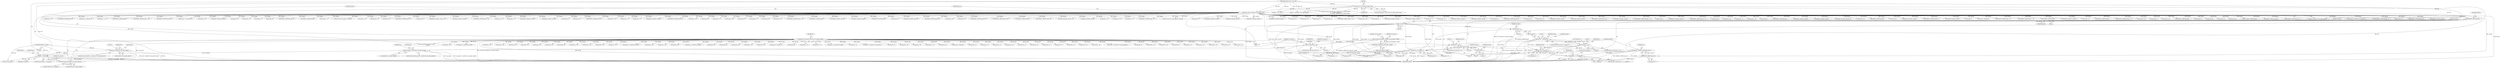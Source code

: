 digraph "0_tcpdump_bea2686c296b79609060a104cc139810785b0739@pointer" {
"1002881" [label="(Call,obj_tptr+1)"];
"1002915" [label="(Call,obj_tptr+=*(obj_tptr+1))"];
"1002888" [label="(Call,*(obj_tptr+1) < 2)"];
"1002878" [label="(Call,obj_tlen < *(obj_tptr+1))"];
"1002851" [label="(Call,obj_tlen >= 2 + padbytes)"];
"1002909" [label="(Call,obj_tlen-=*(obj_tptr+1))"];
"1002844" [label="(Call,obj_tlen-=4)"];
"1002821" [label="(Call,obj_tlen < 4)"];
"1000320" [label="(Call,obj_tlen=rsvp_obj_len-sizeof(struct rsvp_object_header))"];
"1000322" [label="(Call,rsvp_obj_len-sizeof(struct rsvp_object_header))"];
"1000301" [label="(Call,tlen < rsvp_obj_len)"];
"1000172" [label="(Call,tlen>=sizeof(struct rsvp_object_header))"];
"1000150" [label="(MethodParameterIn,u_int tlen)"];
"1000215" [label="(Call,rsvp_obj_len < sizeof(struct rsvp_object_header))"];
"1000199" [label="(Call,rsvp_obj_len % 4)"];
"1000187" [label="(Call,rsvp_obj_len=EXTRACT_16BITS(rsvp_obj_header->length))"];
"1000189" [label="(Call,EXTRACT_16BITS(rsvp_obj_header->length))"];
"1002827" [label="(Call,padbytes = EXTRACT_16BITS(obj_tptr+2))"];
"1002829" [label="(Call,EXTRACT_16BITS(obj_tptr+2))"];
"1000314" [label="(Call,obj_tptr=tptr+sizeof(struct rsvp_object_header))"];
"1000184" [label="(Call,(const struct rsvp_object_header *)tptr)"];
"1000148" [label="(MethodParameterIn,const u_char *tptr)"];
"1002847" [label="(Call,obj_tptr+=4)"];
"1002841" [label="(Call,EXTRACT_16BITS(obj_tptr))"];
"1001288" [label="(Call,EXTRACT_16BITS(obj_tptr + 2))"];
"1002921" [label="(ControlStructure,break;)"];
"1002484" [label="(Call,obj_tptr+=sizeof(struct rsvp_obj_frr_t))"];
"1003380" [label="(Call,tlen-=rsvp_obj_len)"];
"1000217" [label="(Call,sizeof(struct rsvp_object_header))"];
"1002952" [label="(Call,EXTRACT_24BITS(obj_tptr + 1))"];
"1001650" [label="(Call,obj_tptr + 2)"];
"1003377" [label="(Call,tptr+=rsvp_obj_len)"];
"1002853" [label="(Call,2 + padbytes)"];
"1002823" [label="(Literal,4)"];
"1001853" [label="(Call,EXTRACT_32BITS(obj_tptr+8))"];
"1000881" [label="(Call,ipaddr_string(ndo, obj_tptr))"];
"1003231" [label="(Call,obj_tptr + 8)"];
"1000194" [label="(Identifier,rsvp_obj_ctype)"];
"1001284" [label="(Call,EXTRACT_16BITS(obj_tptr+2))"];
"1001483" [label="(Call,obj_tptr+=*(obj_tptr+1))"];
"1000198" [label="(ControlStructure,if(rsvp_obj_len % 4))"];
"1000176" [label="(Block,)"];
"1000323" [label="(Identifier,rsvp_obj_len)"];
"1000316" [label="(Call,tptr+sizeof(struct rsvp_object_header))"];
"1002891" [label="(Identifier,obj_tptr)"];
"1002845" [label="(Identifier,obj_tlen)"];
"1002818" [label="(Block,)"];
"1002266" [label="(Call,obj_tlen < 40)"];
"1002583" [label="(Call,obj_tlen >= 8)"];
"1000150" [label="(MethodParameterIn,u_int tlen)"];
"1001617" [label="(Call,obj_tptr + 4 + i)"];
"1002803" [label="(Call,obj_tlen-=20)"];
"1002888" [label="(Call,*(obj_tptr+1) < 2)"];
"1000795" [label="(Call,EXTRACT_32BITS(obj_tptr))"];
"1001148" [label="(Call,EXTRACT_16BITS(obj_tptr + 10))"];
"1003384" [label="(Literal,0)"];
"1001191" [label="(Call,EXTRACT_32BITS(obj_tptr+4))"];
"1001661" [label="(Call,obj_tptr+=4+*(obj_tptr+3))"];
"1002057" [label="(Call,obj_tptr+=4)"];
"1001896" [label="(Call,obj_tlen+=subobj_len)"];
"1001932" [label="(Call,ipaddr_string(ndo, obj_tptr))"];
"1001239" [label="(Call,obj_tlen < 4)"];
"1000190" [label="(Call,rsvp_obj_header->length)"];
"1001285" [label="(Call,obj_tptr+2)"];
"1001179" [label="(Call,obj_tptr + 2)"];
"1002880" [label="(Call,*(obj_tptr+1))"];
"1001578" [label="(Call,obj_tlen < 4)"];
"1000844" [label="(Call,obj_tptr+1)"];
"1001377" [label="(Call,obj_tptr+6)"];
"1001840" [label="(Call,EXTRACT_32BITS(obj_tptr+4))"];
"1002009" [label="(Call,EXTRACT_32BITS(obj_tptr))"];
"1000757" [label="(Call,obj_tlen < 4)"];
"1002953" [label="(Call,obj_tptr + 1)"];
"1000897" [label="(Call,obj_tlen < 20)"];
"1002031" [label="(Call,obj_tlen < 4)"];
"1002390" [label="(Call,(const struct rsvp_obj_frr_t *)obj_tptr)"];
"1000867" [label="(Call,obj_tlen < 8)"];
"1001880" [label="(Call,obj_tptr + 4)"];
"1001073" [label="(Call,obj_tptr+=4)"];
"1001502" [label="(Call,obj_tlen < 8)"];
"1001277" [label="(Call,obj_tptr+1)"];
"1003287" [label="(Call,obj_tlen < 4)"];
"1000843" [label="(Call,EXTRACT_24BITS(obj_tptr+1))"];
"1001199" [label="(Call,obj_tptr+8)"];
"1002881" [label="(Call,obj_tptr+1)"];
"1002146" [label="(Call,obj_tlen < 8)"];
"1002889" [label="(Call,*(obj_tptr+1))"];
"1001799" [label="(Call,ip6addr_string(ndo, obj_tptr + 4))"];
"1002829" [label="(Call,EXTRACT_16BITS(obj_tptr+2))"];
"1002679" [label="(Call,ipaddr_string(ndo, obj_tptr))"];
"1002850" [label="(ControlStructure,while(obj_tlen >= 2 + padbytes))"];
"1002236" [label="(Call,obj_tlen < 20)"];
"1000485" [label="(Call,obj_tlen < 26)"];
"1002997" [label="(Call,obj_tlen < sizeof(struct rsvp_obj_integrity_t))"];
"1000238" [label="(Identifier,ndo)"];
"1002835" [label="(Identifier,ndo)"];
"1001473" [label="(Call,EXTRACT_32BITS(obj_tptr + 4))"];
"1003242" [label="(Call,obj_tlen-=4)"];
"1002915" [label="(Call,obj_tptr+=*(obj_tptr+1))"];
"1002842" [label="(Identifier,obj_tptr)"];
"1002743" [label="(Call,obj_tlen < 20)"];
"1003368" [label="(Call,tptr + sizeof(struct rsvp_object_header))"];
"1001780" [label="(Call,obj_tptr + 4)"];
"1001096" [label="(Call,obj_tptr + 2)"];
"1000328" [label="(Call,ND_TTEST2(*tptr, rsvp_obj_len))"];
"1000315" [label="(Identifier,obj_tptr)"];
"1000463" [label="(Call,ip6addr_string(ndo, obj_tptr))"];
"1000216" [label="(Identifier,rsvp_obj_len)"];
"1002769" [label="(Call,ip6addr_string(ndo, obj_tptr))"];
"1000314" [label="(Call,obj_tptr=tptr+sizeof(struct rsvp_object_header))"];
"1002206" [label="(Call,obj_tlen < 20)"];
"1002634" [label="(Call,obj_tlen-=4)"];
"1001638" [label="(Call,obj_tptr+1)"];
"1001646" [label="(Call,obj_tptr+2)"];
"1003176" [label="(Call,obj_tlen < 4)"];
"1001128" [label="(Call,EXTRACT_16BITS(obj_tptr + 6))"];
"1001162" [label="(Call,obj_tlen < 12)"];
"1003237" [label="(Call,obj_tptr+=12)"];
"1002896" [label="(Literal,1)"];
"1001000" [label="(Call,obj_tlen < 16)"];
"1000172" [label="(Call,tlen>=sizeof(struct rsvp_object_header))"];
"1001323" [label="(Call,obj_tptr + 1)"];
"1001067" [label="(Call,obj_tptr + 2)"];
"1002309" [label="(Call,obj_tlen < 8)"];
"1002280" [label="(Call,ip6addr_string(ndo, obj_tptr))"];
"1001954" [label="(Call,obj_tlen < 20)"];
"1002898" [label="(Identifier,ndo)"];
"1002887" [label="(ControlStructure,if (*(obj_tptr+1) < 2))"];
"1000188" [label="(Identifier,rsvp_obj_len)"];
"1001208" [label="(Call,EXTRACT_16BITS(obj_tptr+4))"];
"1001149" [label="(Call,obj_tptr + 10)"];
"1001854" [label="(Call,obj_tptr+8)"];
"1002852" [label="(Identifier,obj_tlen)"];
"1002912" [label="(Call,obj_tptr+1)"];
"1000199" [label="(Call,rsvp_obj_len % 4)"];
"1002905" [label="(Call,obj_tptr + 1)"];
"1000396" [label="(Call,obj_tlen < 20)"];
"1002053" [label="(Call,obj_tptr + 2)"];
"1002568" [label="(Call,obj_tptr+=16)"];
"1000667" [label="(Call,obj_tlen < sizeof(struct in_addr))"];
"1002339" [label="(Call,obj_tlen < 16)"];
"1002662" [label="(Call,obj_tptr+5)"];
"1002752" [label="(Call,obj_tptr+17)"];
"1002668" [label="(Call,obj_tptr+6)"];
"1002959" [label="(Call,obj_tptr+=4)"];
"1002821" [label="(Call,obj_tlen < 4)"];
"1000320" [label="(Call,obj_tlen=rsvp_obj_len-sizeof(struct rsvp_object_header))"];
"1001879" [label="(Call,EXTRACT_32BITS(obj_tptr + 4))"];
"1002849" [label="(Literal,4)"];
"1000520" [label="(Call,obj_tlen < 12)"];
"1000499" [label="(Call,EXTRACT_32BITS(obj_tptr))"];
"1000941" [label="(Call,ip6addr_string(ndo, obj_tptr))"];
"1002323" [label="(Call,ipaddr_string(ndo, obj_tptr))"];
"1000171" [label="(ControlStructure,while(tlen>=sizeof(struct rsvp_object_header)))"];
"1000215" [label="(Call,rsvp_obj_len < sizeof(struct rsvp_object_header))"];
"1001516" [label="(Call,EXTRACT_32BITS(obj_tptr))"];
"1001470" [label="(Call,obj_tptr+3)"];
"1002653" [label="(Call,obj_tlen < 8)"];
"1002846" [label="(Literal,4)"];
"1002917" [label="(Call,*(obj_tptr+1))"];
"1003300" [label="(Call,ipaddr_string(ndo, obj_tptr))"];
"1000174" [label="(Call,sizeof(struct rsvp_object_header))"];
"1001847" [label="(Call,EXTRACT_32BITS(obj_tptr+4))"];
"1002886" [label="(Literal,1)"];
"1002847" [label="(Call,obj_tptr+=4)"];
"1002736" [label="(Call,obj_tptr+=8)"];
"1002936" [label="(Call,obj_tlen < 8)"];
"1002918" [label="(Call,obj_tptr+1)"];
"1002911" [label="(Call,*(obj_tptr+1))"];
"1003140" [label="(Call,obj_tlen < 4)"];
"1001453" [label="(Call,obj_tptr+2)"];
"1001685" [label="(Call,obj_tlen < 4)"];
"1002874" [label="(Call,obj_tptr + 1)"];
"1001198" [label="(Call,EXTRACT_32BITS(obj_tptr+8))"];
"1000302" [label="(Identifier,tlen)"];
"1002757" [label="(Call,EXTRACT_16BITS(obj_tptr+18))"];
"1001706" [label="(Call,EXTRACT_16BITS(obj_tptr))"];
"1001918" [label="(Call,obj_tlen < 8)"];
"1001122" [label="(Call,EXTRACT_16BITS(obj_tptr+4))"];
"1001778" [label="(Call,ipaddr_string(ndo, obj_tptr + 4))"];
"1002491" [label="(Call,obj_tlen < 16)"];
"1000182" [label="(Call,rsvp_obj_header = (const struct rsvp_object_header *)tptr)"];
"1000735" [label="(Call,obj_tlen >= 4)"];
"1000534" [label="(Call,ipaddr_string(ndo, obj_tptr))"];
"1001107" [label="(Call,obj_tptr + 4)"];
"1001156" [label="(Call,obj_tptr+=12)"];
"1001474" [label="(Call,obj_tptr + 4)"];
"1003230" [label="(Call,EXTRACT_32BITS(obj_tptr + 8))"];
"1001079" [label="(Call,obj_tlen < 12)"];
"1000303" [label="(Identifier,rsvp_obj_len)"];
"1003008" [label="(Call,(const struct rsvp_obj_integrity_t *)obj_tptr)"];
"1002909" [label="(Call,obj_tlen-=*(obj_tptr+1))"];
"1000179" [label="(Identifier,tptr)"];
"1001209" [label="(Call,obj_tptr+4)"];
"1000557" [label="(Call,obj_tlen < 12)"];
"1003350" [label="(Call,print_unknown_data(ndo, obj_tptr, \"\n\t    \", obj_tlen))"];
"1001968" [label="(Call,ip6addr_string(ndo, obj_tptr))"];
"1000214" [label="(ControlStructure,if(rsvp_obj_len < sizeof(struct rsvp_object_header)))"];
"1000189" [label="(Call,EXTRACT_16BITS(rsvp_obj_header->length))"];
"1002890" [label="(Call,obj_tptr+1)"];
"1000695" [label="(Call,obj_tlen < sizeof(struct in6_addr))"];
"1003312" [label="(Call,obj_tlen < 16)"];
"1000616" [label="(Call,ipaddr_string(ndo, obj_tptr))"];
"1002595" [label="(Call,ipaddr_string(ndo, obj_tptr))"];
"1003212" [label="(Call,obj_tlen < 12)"];
"1000205" [label="(Identifier,ndo)"];
"1003409" [label="(MethodReturn,RET)"];
"1002899" [label="(Call,obj_tptr + 2)"];
"1000410" [label="(Call,ip6addr_string(ndo, obj_tptr))"];
"1002848" [label="(Identifier,obj_tptr)"];
"1000330" [label="(Identifier,tptr)"];
"1001448" [label="(Call,obj_tptr+2)"];
"1002758" [label="(Call,obj_tptr+18)"];
"1003366" [label="(Call,print_unknown_data(ndo, tptr + sizeof(struct rsvp_object_header), \"\n\t    \", /* FIXME indentation */\n                               rsvp_obj_len - sizeof(struct rsvp_object_header)))"];
"1001407" [label="(Call,obj_tptr+2)"];
"1002841" [label="(Call,EXTRACT_16BITS(obj_tptr))"];
"1002916" [label="(Identifier,obj_tptr)"];
"1000187" [label="(Call,rsvp_obj_len=EXTRACT_16BITS(rsvp_obj_header->length))"];
"1001841" [label="(Call,obj_tptr+4)"];
"1002877" [label="(ControlStructure,if (obj_tlen < *(obj_tptr+1)))"];
"1002052" [label="(Call,EXTRACT_16BITS(obj_tptr + 2))"];
"1002806" [label="(Call,obj_tptr+=20)"];
"1000148" [label="(MethodParameterIn,const u_char *tptr)"];
"1000927" [label="(Call,obj_tlen < 40)"];
"1000184" [label="(Call,(const struct rsvp_object_header *)tptr)"];
"1002826" [label="(Literal,1)"];
"1000630" [label="(Call,obj_tlen < sizeof(struct in6_addr))"];
"1001143" [label="(Call,obj_tptr+8)"];
"1000301" [label="(Call,tlen < rsvp_obj_len)"];
"1000307" [label="(Identifier,ndo)"];
"1002190" [label="(Call,ip6addr_string(ndo, obj_tptr))"];
"1000984" [label="(Call,ipaddr_string(ndo, obj_tptr))"];
"1001419" [label="(Call,obj_tptr + 7)"];
"1002883" [label="(Literal,1)"];
"1000321" [label="(Identifier,obj_tlen)"];
"1002879" [label="(Identifier,obj_tlen)"];
"1000349" [label="(Call,obj_tlen < 8)"];
"1001129" [label="(Call,obj_tptr + 6)"];
"1002820" [label="(ControlStructure,if (obj_tlen < 4))"];
"1002856" [label="(Block,)"];
"1002897" [label="(Call,print_unknown_data(ndo, obj_tptr + 2, \"\n\t\t\", *(obj_tptr + 1) - 2))"];
"1000322" [label="(Call,rsvp_obj_len-sizeof(struct rsvp_object_header))"];
"1002733" [label="(Call,obj_tlen-=8)"];
"1002160" [label="(Call,ipaddr_string(ndo, obj_tptr))"];
"1002353" [label="(Call,ipaddr_string(ndo, obj_tptr))"];
"1003227" [label="(Call,obj_tptr+4)"];
"1001142" [label="(Call,EXTRACT_16BITS(obj_tptr+8))"];
"1001486" [label="(Call,obj_tptr+1)"];
"1000186" [label="(Identifier,tptr)"];
"1002176" [label="(Call,obj_tlen < 20)"];
"1003245" [label="(Call,obj_tptr+=4)"];
"1000781" [label="(Call,obj_tlen < 12)"];
"1000970" [label="(Call,obj_tlen < 8)"];
"1002220" [label="(Call,ip6addr_string(ndo, obj_tptr))"];
"1002250" [label="(Call,ipaddr_string(ndo, obj_tptr))"];
"1002827" [label="(Call,padbytes = EXTRACT_16BITS(obj_tptr+2))"];
"1002667" [label="(Call,EXTRACT_16BITS(obj_tptr+6))"];
"1001477" [label="(Call,obj_tlen-=*(obj_tptr+1))"];
"1001540" [label="(Call,obj_tlen < 8)"];
"1000681" [label="(Call,ipaddr_string(ndo, obj_tptr))"];
"1001221" [label="(Call,EXTRACT_16BITS(obj_tptr + 4))"];
"1001480" [label="(Call,obj_tptr+1)"];
"1000911" [label="(Call,ip6addr_string(ndo, obj_tptr))"];
"1002893" [label="(Literal,2)"];
"1000201" [label="(Literal,4)"];
"1001178" [label="(Call,EXTRACT_16BITS(obj_tptr + 2))"];
"1001412" [label="(Call,obj_tptr+6)"];
"1001801" [label="(Call,obj_tptr + 4)"];
"1002843" [label="(Identifier,padbytes)"];
"1001311" [label="(Call,obj_tlen >= 4)"];
"1000173" [label="(Identifier,tlen)"];
"1001289" [label="(Call,obj_tptr + 2)"];
"1001858" [label="(Call,obj_tptr + 12)"];
"1001123" [label="(Call,obj_tptr+4)"];
"1003156" [label="(Call,EXTRACT_32BITS(obj_tptr))"];
"1000300" [label="(ControlStructure,if(tlen < rsvp_obj_len))"];
"1000644" [label="(Call,ip6addr_string(ndo, obj_tptr))"];
"1001014" [label="(Call,ipaddr_string(ndo, obj_tptr))"];
"1001405" [label="(Call,ipaddr_string(ndo, obj_tptr+2))"];
"1000852" [label="(Call,obj_tptr+=4)"];
"1000200" [label="(Identifier,rsvp_obj_len)"];
"1000770" [label="(Call,EXTRACT_32BITS(obj_tptr))"];
"1001666" [label="(Call,obj_tptr+3)"];
"1003325" [label="(Call,ip6addr_string(ndo, obj_tptr))"];
"1000222" [label="(Identifier,ndo)"];
"1001052" [label="(Call,obj_tlen >= 4)"];
"1003226" [label="(Call,EXTRACT_32BITS(obj_tptr+4))"];
"1000363" [label="(Call,ipaddr_string(ndo, obj_tptr))"];
"1001587" [label="(Call,obj_tptr+3)"];
"1001893" [label="(Call,obj_tptr+=subobj_len)"];
"1000602" [label="(Call,obj_tlen < sizeof(struct in_addr))"];
"1001095" [label="(Call,EXTRACT_16BITS(obj_tptr + 2))"];
"1002878" [label="(Call,obj_tlen < *(obj_tptr+1))"];
"1001857" [label="(Call,EXTRACT_32BITS(obj_tptr + 12))"];
"1002859" [label="(Identifier,ndo)"];
"1000826" [label="(Call,obj_tlen < 4)"];
"1000746" [label="(Call,EXTRACT_32BITS(obj_tptr))"];
"1002840" [label="(Block,)"];
"1002844" [label="(Call,obj_tlen-=4)"];
"1000709" [label="(Call,ip6addr_string(ndo, obj_tptr))"];
"1001222" [label="(Call,obj_tptr + 4)"];
"1000324" [label="(Call,sizeof(struct rsvp_object_header))"];
"1001554" [label="(Call,EXTRACT_32BITS(obj_tptr))"];
"1002851" [label="(Call,obj_tlen >= 2 + padbytes)"];
"1002828" [label="(Identifier,padbytes)"];
"1002398" [label="(Call,obj_tlen < sizeof(struct rsvp_obj_frr_t))"];
"1001066" [label="(Call,EXTRACT_16BITS(obj_tptr + 2))"];
"1001233" [label="(Call,obj_tptr+=12)"];
"1001272" [label="(Call,obj_tptr+1)"];
"1002830" [label="(Call,obj_tptr+2)"];
"1001295" [label="(Call,obj_tptr+=4)"];
"1003185" [label="(Call,EXTRACT_16BITS(obj_tptr))"];
"1001462" [label="(Call,obj_tptr+3)"];
"1001192" [label="(Call,obj_tptr+4)"];
"1002822" [label="(Identifier,obj_tlen)"];
"1001658" [label="(Call,obj_tptr+3)"];
"1001848" [label="(Call,obj_tptr+4)"];
"1002882" [label="(Identifier,obj_tptr)"];
"1001996" [label="(Call,obj_tlen < 4)"];
"1002621" [label="(Call,ND_TCHECK_32BITS(obj_tptr))"];
"1000571" [label="(Call,ipaddr_string(ndo, obj_tptr))"];
"1002910" [label="(Identifier,obj_tlen)"];
"1000449" [label="(Call,obj_tlen < 36)"];
"1002881" -> "1002880"  [label="AST: "];
"1002881" -> "1002883"  [label="CFG: "];
"1002882" -> "1002881"  [label="AST: "];
"1002883" -> "1002881"  [label="AST: "];
"1002880" -> "1002881"  [label="CFG: "];
"1002881" -> "1003409"  [label="DDG: obj_tptr"];
"1002915" -> "1002881"  [label="DDG: obj_tptr"];
"1002847" -> "1002881"  [label="DDG: obj_tptr"];
"1002915" -> "1002856"  [label="AST: "];
"1002915" -> "1002917"  [label="CFG: "];
"1002916" -> "1002915"  [label="AST: "];
"1002917" -> "1002915"  [label="AST: "];
"1002852" -> "1002915"  [label="CFG: "];
"1002915" -> "1003409"  [label="DDG: obj_tptr"];
"1002915" -> "1003409"  [label="DDG: *(obj_tptr+1)"];
"1002915" -> "1002874"  [label="DDG: obj_tptr"];
"1002915" -> "1002890"  [label="DDG: obj_tptr"];
"1002915" -> "1002897"  [label="DDG: obj_tptr"];
"1002915" -> "1002899"  [label="DDG: obj_tptr"];
"1002915" -> "1002905"  [label="DDG: obj_tptr"];
"1002915" -> "1002912"  [label="DDG: obj_tptr"];
"1002888" -> "1002915"  [label="DDG: *(obj_tptr+1)"];
"1002847" -> "1002915"  [label="DDG: obj_tptr"];
"1002915" -> "1002918"  [label="DDG: obj_tptr"];
"1002888" -> "1002887"  [label="AST: "];
"1002888" -> "1002893"  [label="CFG: "];
"1002889" -> "1002888"  [label="AST: "];
"1002893" -> "1002888"  [label="AST: "];
"1002896" -> "1002888"  [label="CFG: "];
"1002898" -> "1002888"  [label="CFG: "];
"1002888" -> "1003409"  [label="DDG: *(obj_tptr+1) < 2"];
"1002888" -> "1003409"  [label="DDG: *(obj_tptr+1)"];
"1002888" -> "1002878"  [label="DDG: *(obj_tptr+1)"];
"1002878" -> "1002888"  [label="DDG: *(obj_tptr+1)"];
"1002888" -> "1002909"  [label="DDG: *(obj_tptr+1)"];
"1002878" -> "1002877"  [label="AST: "];
"1002878" -> "1002880"  [label="CFG: "];
"1002879" -> "1002878"  [label="AST: "];
"1002880" -> "1002878"  [label="AST: "];
"1002886" -> "1002878"  [label="CFG: "];
"1002891" -> "1002878"  [label="CFG: "];
"1002878" -> "1003409"  [label="DDG: *(obj_tptr+1)"];
"1002878" -> "1003409"  [label="DDG: obj_tlen < *(obj_tptr+1)"];
"1002878" -> "1003409"  [label="DDG: obj_tlen"];
"1002851" -> "1002878"  [label="DDG: obj_tlen"];
"1002878" -> "1002909"  [label="DDG: obj_tlen"];
"1002851" -> "1002850"  [label="AST: "];
"1002851" -> "1002853"  [label="CFG: "];
"1002852" -> "1002851"  [label="AST: "];
"1002853" -> "1002851"  [label="AST: "];
"1002859" -> "1002851"  [label="CFG: "];
"1002921" -> "1002851"  [label="CFG: "];
"1002851" -> "1003409"  [label="DDG: 2 + padbytes"];
"1002851" -> "1003409"  [label="DDG: obj_tlen >= 2 + padbytes"];
"1002851" -> "1003409"  [label="DDG: obj_tlen"];
"1002909" -> "1002851"  [label="DDG: obj_tlen"];
"1002844" -> "1002851"  [label="DDG: obj_tlen"];
"1002827" -> "1002851"  [label="DDG: padbytes"];
"1002909" -> "1002856"  [label="AST: "];
"1002909" -> "1002911"  [label="CFG: "];
"1002910" -> "1002909"  [label="AST: "];
"1002911" -> "1002909"  [label="AST: "];
"1002916" -> "1002909"  [label="CFG: "];
"1002844" -> "1002818"  [label="AST: "];
"1002844" -> "1002846"  [label="CFG: "];
"1002845" -> "1002844"  [label="AST: "];
"1002846" -> "1002844"  [label="AST: "];
"1002848" -> "1002844"  [label="CFG: "];
"1002821" -> "1002844"  [label="DDG: obj_tlen"];
"1002821" -> "1002820"  [label="AST: "];
"1002821" -> "1002823"  [label="CFG: "];
"1002822" -> "1002821"  [label="AST: "];
"1002823" -> "1002821"  [label="AST: "];
"1002826" -> "1002821"  [label="CFG: "];
"1002828" -> "1002821"  [label="CFG: "];
"1002821" -> "1003409"  [label="DDG: obj_tlen"];
"1002821" -> "1003409"  [label="DDG: obj_tlen < 4"];
"1000320" -> "1002821"  [label="DDG: obj_tlen"];
"1000320" -> "1000176"  [label="AST: "];
"1000320" -> "1000322"  [label="CFG: "];
"1000321" -> "1000320"  [label="AST: "];
"1000322" -> "1000320"  [label="AST: "];
"1000330" -> "1000320"  [label="CFG: "];
"1000320" -> "1003409"  [label="DDG: rsvp_obj_len-sizeof(struct rsvp_object_header)"];
"1000320" -> "1003409"  [label="DDG: obj_tlen"];
"1000322" -> "1000320"  [label="DDG: rsvp_obj_len"];
"1000320" -> "1000349"  [label="DDG: obj_tlen"];
"1000320" -> "1000396"  [label="DDG: obj_tlen"];
"1000320" -> "1000449"  [label="DDG: obj_tlen"];
"1000320" -> "1000485"  [label="DDG: obj_tlen"];
"1000320" -> "1000520"  [label="DDG: obj_tlen"];
"1000320" -> "1000557"  [label="DDG: obj_tlen"];
"1000320" -> "1000602"  [label="DDG: obj_tlen"];
"1000320" -> "1000630"  [label="DDG: obj_tlen"];
"1000320" -> "1000667"  [label="DDG: obj_tlen"];
"1000320" -> "1000695"  [label="DDG: obj_tlen"];
"1000320" -> "1000735"  [label="DDG: obj_tlen"];
"1000320" -> "1000757"  [label="DDG: obj_tlen"];
"1000320" -> "1000781"  [label="DDG: obj_tlen"];
"1000320" -> "1000826"  [label="DDG: obj_tlen"];
"1000320" -> "1000867"  [label="DDG: obj_tlen"];
"1000320" -> "1000897"  [label="DDG: obj_tlen"];
"1000320" -> "1000927"  [label="DDG: obj_tlen"];
"1000320" -> "1000970"  [label="DDG: obj_tlen"];
"1000320" -> "1001000"  [label="DDG: obj_tlen"];
"1000320" -> "1001052"  [label="DDG: obj_tlen"];
"1000320" -> "1001079"  [label="DDG: obj_tlen"];
"1000320" -> "1001162"  [label="DDG: obj_tlen"];
"1000320" -> "1001239"  [label="DDG: obj_tlen"];
"1000320" -> "1001311"  [label="DDG: obj_tlen"];
"1000320" -> "1001477"  [label="DDG: obj_tlen"];
"1000320" -> "1001502"  [label="DDG: obj_tlen"];
"1000320" -> "1001540"  [label="DDG: obj_tlen"];
"1000320" -> "1001578"  [label="DDG: obj_tlen"];
"1000320" -> "1001685"  [label="DDG: obj_tlen"];
"1000320" -> "1001896"  [label="DDG: obj_tlen"];
"1000320" -> "1001918"  [label="DDG: obj_tlen"];
"1000320" -> "1001954"  [label="DDG: obj_tlen"];
"1000320" -> "1001996"  [label="DDG: obj_tlen"];
"1000320" -> "1002031"  [label="DDG: obj_tlen"];
"1000320" -> "1002146"  [label="DDG: obj_tlen"];
"1000320" -> "1002176"  [label="DDG: obj_tlen"];
"1000320" -> "1002206"  [label="DDG: obj_tlen"];
"1000320" -> "1002236"  [label="DDG: obj_tlen"];
"1000320" -> "1002266"  [label="DDG: obj_tlen"];
"1000320" -> "1002309"  [label="DDG: obj_tlen"];
"1000320" -> "1002339"  [label="DDG: obj_tlen"];
"1000320" -> "1002398"  [label="DDG: obj_tlen"];
"1000320" -> "1002491"  [label="DDG: obj_tlen"];
"1000320" -> "1002583"  [label="DDG: obj_tlen"];
"1000320" -> "1002634"  [label="DDG: obj_tlen"];
"1000320" -> "1002653"  [label="DDG: obj_tlen"];
"1000320" -> "1002733"  [label="DDG: obj_tlen"];
"1000320" -> "1002743"  [label="DDG: obj_tlen"];
"1000320" -> "1002803"  [label="DDG: obj_tlen"];
"1000320" -> "1002936"  [label="DDG: obj_tlen"];
"1000320" -> "1002997"  [label="DDG: obj_tlen"];
"1000320" -> "1003140"  [label="DDG: obj_tlen"];
"1000320" -> "1003176"  [label="DDG: obj_tlen"];
"1000320" -> "1003212"  [label="DDG: obj_tlen"];
"1000320" -> "1003242"  [label="DDG: obj_tlen"];
"1000320" -> "1003287"  [label="DDG: obj_tlen"];
"1000320" -> "1003312"  [label="DDG: obj_tlen"];
"1000320" -> "1003350"  [label="DDG: obj_tlen"];
"1000322" -> "1000324"  [label="CFG: "];
"1000323" -> "1000322"  [label="AST: "];
"1000324" -> "1000322"  [label="AST: "];
"1000301" -> "1000322"  [label="DDG: rsvp_obj_len"];
"1000322" -> "1000328"  [label="DDG: rsvp_obj_len"];
"1000301" -> "1000300"  [label="AST: "];
"1000301" -> "1000303"  [label="CFG: "];
"1000302" -> "1000301"  [label="AST: "];
"1000303" -> "1000301"  [label="AST: "];
"1000307" -> "1000301"  [label="CFG: "];
"1000315" -> "1000301"  [label="CFG: "];
"1000301" -> "1003409"  [label="DDG: rsvp_obj_len"];
"1000301" -> "1003409"  [label="DDG: tlen < rsvp_obj_len"];
"1000301" -> "1003409"  [label="DDG: tlen"];
"1000172" -> "1000301"  [label="DDG: tlen"];
"1000150" -> "1000301"  [label="DDG: tlen"];
"1000215" -> "1000301"  [label="DDG: rsvp_obj_len"];
"1000301" -> "1003380"  [label="DDG: tlen"];
"1000172" -> "1000171"  [label="AST: "];
"1000172" -> "1000174"  [label="CFG: "];
"1000173" -> "1000172"  [label="AST: "];
"1000174" -> "1000172"  [label="AST: "];
"1000179" -> "1000172"  [label="CFG: "];
"1003384" -> "1000172"  [label="CFG: "];
"1000172" -> "1003409"  [label="DDG: tlen>=sizeof(struct rsvp_object_header)"];
"1000172" -> "1003409"  [label="DDG: tlen"];
"1000150" -> "1000172"  [label="DDG: tlen"];
"1000150" -> "1000144"  [label="AST: "];
"1000150" -> "1003409"  [label="DDG: tlen"];
"1000150" -> "1003380"  [label="DDG: tlen"];
"1000215" -> "1000214"  [label="AST: "];
"1000215" -> "1000217"  [label="CFG: "];
"1000216" -> "1000215"  [label="AST: "];
"1000217" -> "1000215"  [label="AST: "];
"1000222" -> "1000215"  [label="CFG: "];
"1000238" -> "1000215"  [label="CFG: "];
"1000215" -> "1003409"  [label="DDG: rsvp_obj_len"];
"1000215" -> "1003409"  [label="DDG: rsvp_obj_len < sizeof(struct rsvp_object_header)"];
"1000199" -> "1000215"  [label="DDG: rsvp_obj_len"];
"1000199" -> "1000198"  [label="AST: "];
"1000199" -> "1000201"  [label="CFG: "];
"1000200" -> "1000199"  [label="AST: "];
"1000201" -> "1000199"  [label="AST: "];
"1000205" -> "1000199"  [label="CFG: "];
"1000216" -> "1000199"  [label="CFG: "];
"1000199" -> "1003409"  [label="DDG: rsvp_obj_len"];
"1000199" -> "1003409"  [label="DDG: rsvp_obj_len % 4"];
"1000187" -> "1000199"  [label="DDG: rsvp_obj_len"];
"1000187" -> "1000176"  [label="AST: "];
"1000187" -> "1000189"  [label="CFG: "];
"1000188" -> "1000187"  [label="AST: "];
"1000189" -> "1000187"  [label="AST: "];
"1000194" -> "1000187"  [label="CFG: "];
"1000187" -> "1003409"  [label="DDG: EXTRACT_16BITS(rsvp_obj_header->length)"];
"1000189" -> "1000187"  [label="DDG: rsvp_obj_header->length"];
"1000189" -> "1000190"  [label="CFG: "];
"1000190" -> "1000189"  [label="AST: "];
"1000189" -> "1003409"  [label="DDG: rsvp_obj_header->length"];
"1002827" -> "1002818"  [label="AST: "];
"1002827" -> "1002829"  [label="CFG: "];
"1002828" -> "1002827"  [label="AST: "];
"1002829" -> "1002827"  [label="AST: "];
"1002835" -> "1002827"  [label="CFG: "];
"1002827" -> "1003409"  [label="DDG: EXTRACT_16BITS(obj_tptr+2)"];
"1002829" -> "1002827"  [label="DDG: obj_tptr+2"];
"1002827" -> "1002853"  [label="DDG: padbytes"];
"1002829" -> "1002830"  [label="CFG: "];
"1002830" -> "1002829"  [label="AST: "];
"1002829" -> "1003409"  [label="DDG: obj_tptr+2"];
"1000314" -> "1002829"  [label="DDG: obj_tptr"];
"1000314" -> "1000176"  [label="AST: "];
"1000314" -> "1000316"  [label="CFG: "];
"1000315" -> "1000314"  [label="AST: "];
"1000316" -> "1000314"  [label="AST: "];
"1000321" -> "1000314"  [label="CFG: "];
"1000314" -> "1003409"  [label="DDG: obj_tptr"];
"1000314" -> "1003409"  [label="DDG: tptr+sizeof(struct rsvp_object_header)"];
"1000184" -> "1000314"  [label="DDG: tptr"];
"1000148" -> "1000314"  [label="DDG: tptr"];
"1000314" -> "1000363"  [label="DDG: obj_tptr"];
"1000314" -> "1000410"  [label="DDG: obj_tptr"];
"1000314" -> "1000463"  [label="DDG: obj_tptr"];
"1000314" -> "1000499"  [label="DDG: obj_tptr"];
"1000314" -> "1000534"  [label="DDG: obj_tptr"];
"1000314" -> "1000571"  [label="DDG: obj_tptr"];
"1000314" -> "1000616"  [label="DDG: obj_tptr"];
"1000314" -> "1000644"  [label="DDG: obj_tptr"];
"1000314" -> "1000681"  [label="DDG: obj_tptr"];
"1000314" -> "1000709"  [label="DDG: obj_tptr"];
"1000314" -> "1000746"  [label="DDG: obj_tptr"];
"1000314" -> "1000770"  [label="DDG: obj_tptr"];
"1000314" -> "1000795"  [label="DDG: obj_tptr"];
"1000314" -> "1000843"  [label="DDG: obj_tptr"];
"1000314" -> "1000844"  [label="DDG: obj_tptr"];
"1000314" -> "1000852"  [label="DDG: obj_tptr"];
"1000314" -> "1000881"  [label="DDG: obj_tptr"];
"1000314" -> "1000911"  [label="DDG: obj_tptr"];
"1000314" -> "1000941"  [label="DDG: obj_tptr"];
"1000314" -> "1000984"  [label="DDG: obj_tptr"];
"1000314" -> "1001014"  [label="DDG: obj_tptr"];
"1000314" -> "1001066"  [label="DDG: obj_tptr"];
"1000314" -> "1001067"  [label="DDG: obj_tptr"];
"1000314" -> "1001073"  [label="DDG: obj_tptr"];
"1000314" -> "1001095"  [label="DDG: obj_tptr"];
"1000314" -> "1001096"  [label="DDG: obj_tptr"];
"1000314" -> "1001107"  [label="DDG: obj_tptr"];
"1000314" -> "1001122"  [label="DDG: obj_tptr"];
"1000314" -> "1001123"  [label="DDG: obj_tptr"];
"1000314" -> "1001128"  [label="DDG: obj_tptr"];
"1000314" -> "1001129"  [label="DDG: obj_tptr"];
"1000314" -> "1001142"  [label="DDG: obj_tptr"];
"1000314" -> "1001143"  [label="DDG: obj_tptr"];
"1000314" -> "1001148"  [label="DDG: obj_tptr"];
"1000314" -> "1001149"  [label="DDG: obj_tptr"];
"1000314" -> "1001156"  [label="DDG: obj_tptr"];
"1000314" -> "1001178"  [label="DDG: obj_tptr"];
"1000314" -> "1001179"  [label="DDG: obj_tptr"];
"1000314" -> "1001191"  [label="DDG: obj_tptr"];
"1000314" -> "1001192"  [label="DDG: obj_tptr"];
"1000314" -> "1001198"  [label="DDG: obj_tptr"];
"1000314" -> "1001199"  [label="DDG: obj_tptr"];
"1000314" -> "1001208"  [label="DDG: obj_tptr"];
"1000314" -> "1001209"  [label="DDG: obj_tptr"];
"1000314" -> "1001221"  [label="DDG: obj_tptr"];
"1000314" -> "1001222"  [label="DDG: obj_tptr"];
"1000314" -> "1001233"  [label="DDG: obj_tptr"];
"1000314" -> "1001272"  [label="DDG: obj_tptr"];
"1000314" -> "1001277"  [label="DDG: obj_tptr"];
"1000314" -> "1001284"  [label="DDG: obj_tptr"];
"1000314" -> "1001285"  [label="DDG: obj_tptr"];
"1000314" -> "1001288"  [label="DDG: obj_tptr"];
"1000314" -> "1001289"  [label="DDG: obj_tptr"];
"1000314" -> "1001295"  [label="DDG: obj_tptr"];
"1000314" -> "1001323"  [label="DDG: obj_tptr"];
"1000314" -> "1001377"  [label="DDG: obj_tptr"];
"1000314" -> "1001405"  [label="DDG: obj_tptr"];
"1000314" -> "1001407"  [label="DDG: obj_tptr"];
"1000314" -> "1001412"  [label="DDG: obj_tptr"];
"1000314" -> "1001419"  [label="DDG: obj_tptr"];
"1000314" -> "1001448"  [label="DDG: obj_tptr"];
"1000314" -> "1001453"  [label="DDG: obj_tptr"];
"1000314" -> "1001462"  [label="DDG: obj_tptr"];
"1000314" -> "1001470"  [label="DDG: obj_tptr"];
"1000314" -> "1001473"  [label="DDG: obj_tptr"];
"1000314" -> "1001474"  [label="DDG: obj_tptr"];
"1000314" -> "1001480"  [label="DDG: obj_tptr"];
"1000314" -> "1001483"  [label="DDG: obj_tptr"];
"1000314" -> "1001486"  [label="DDG: obj_tptr"];
"1000314" -> "1001516"  [label="DDG: obj_tptr"];
"1000314" -> "1001554"  [label="DDG: obj_tptr"];
"1000314" -> "1001587"  [label="DDG: obj_tptr"];
"1000314" -> "1001617"  [label="DDG: obj_tptr"];
"1000314" -> "1001638"  [label="DDG: obj_tptr"];
"1000314" -> "1001646"  [label="DDG: obj_tptr"];
"1000314" -> "1001650"  [label="DDG: obj_tptr"];
"1000314" -> "1001658"  [label="DDG: obj_tptr"];
"1000314" -> "1001661"  [label="DDG: obj_tptr"];
"1000314" -> "1001666"  [label="DDG: obj_tptr"];
"1000314" -> "1001706"  [label="DDG: obj_tptr"];
"1000314" -> "1001778"  [label="DDG: obj_tptr"];
"1000314" -> "1001780"  [label="DDG: obj_tptr"];
"1000314" -> "1001799"  [label="DDG: obj_tptr"];
"1000314" -> "1001801"  [label="DDG: obj_tptr"];
"1000314" -> "1001840"  [label="DDG: obj_tptr"];
"1000314" -> "1001841"  [label="DDG: obj_tptr"];
"1000314" -> "1001847"  [label="DDG: obj_tptr"];
"1000314" -> "1001848"  [label="DDG: obj_tptr"];
"1000314" -> "1001853"  [label="DDG: obj_tptr"];
"1000314" -> "1001854"  [label="DDG: obj_tptr"];
"1000314" -> "1001857"  [label="DDG: obj_tptr"];
"1000314" -> "1001858"  [label="DDG: obj_tptr"];
"1000314" -> "1001879"  [label="DDG: obj_tptr"];
"1000314" -> "1001880"  [label="DDG: obj_tptr"];
"1000314" -> "1001893"  [label="DDG: obj_tptr"];
"1000314" -> "1001932"  [label="DDG: obj_tptr"];
"1000314" -> "1001968"  [label="DDG: obj_tptr"];
"1000314" -> "1002009"  [label="DDG: obj_tptr"];
"1000314" -> "1002052"  [label="DDG: obj_tptr"];
"1000314" -> "1002053"  [label="DDG: obj_tptr"];
"1000314" -> "1002057"  [label="DDG: obj_tptr"];
"1000314" -> "1002160"  [label="DDG: obj_tptr"];
"1000314" -> "1002190"  [label="DDG: obj_tptr"];
"1000314" -> "1002220"  [label="DDG: obj_tptr"];
"1000314" -> "1002250"  [label="DDG: obj_tptr"];
"1000314" -> "1002280"  [label="DDG: obj_tptr"];
"1000314" -> "1002323"  [label="DDG: obj_tptr"];
"1000314" -> "1002353"  [label="DDG: obj_tptr"];
"1000314" -> "1002390"  [label="DDG: obj_tptr"];
"1000314" -> "1002484"  [label="DDG: obj_tptr"];
"1000314" -> "1002568"  [label="DDG: obj_tptr"];
"1000314" -> "1002595"  [label="DDG: obj_tptr"];
"1000314" -> "1002621"  [label="DDG: obj_tptr"];
"1000314" -> "1002662"  [label="DDG: obj_tptr"];
"1000314" -> "1002667"  [label="DDG: obj_tptr"];
"1000314" -> "1002668"  [label="DDG: obj_tptr"];
"1000314" -> "1002679"  [label="DDG: obj_tptr"];
"1000314" -> "1002736"  [label="DDG: obj_tptr"];
"1000314" -> "1002752"  [label="DDG: obj_tptr"];
"1000314" -> "1002757"  [label="DDG: obj_tptr"];
"1000314" -> "1002758"  [label="DDG: obj_tptr"];
"1000314" -> "1002769"  [label="DDG: obj_tptr"];
"1000314" -> "1002806"  [label="DDG: obj_tptr"];
"1000314" -> "1002830"  [label="DDG: obj_tptr"];
"1000314" -> "1002841"  [label="DDG: obj_tptr"];
"1000314" -> "1002952"  [label="DDG: obj_tptr"];
"1000314" -> "1002953"  [label="DDG: obj_tptr"];
"1000314" -> "1002959"  [label="DDG: obj_tptr"];
"1000314" -> "1003008"  [label="DDG: obj_tptr"];
"1000314" -> "1003156"  [label="DDG: obj_tptr"];
"1000314" -> "1003185"  [label="DDG: obj_tptr"];
"1000314" -> "1003226"  [label="DDG: obj_tptr"];
"1000314" -> "1003227"  [label="DDG: obj_tptr"];
"1000314" -> "1003230"  [label="DDG: obj_tptr"];
"1000314" -> "1003231"  [label="DDG: obj_tptr"];
"1000314" -> "1003237"  [label="DDG: obj_tptr"];
"1000314" -> "1003245"  [label="DDG: obj_tptr"];
"1000314" -> "1003300"  [label="DDG: obj_tptr"];
"1000314" -> "1003325"  [label="DDG: obj_tptr"];
"1000314" -> "1003350"  [label="DDG: obj_tptr"];
"1000184" -> "1000182"  [label="AST: "];
"1000184" -> "1000186"  [label="CFG: "];
"1000185" -> "1000184"  [label="AST: "];
"1000186" -> "1000184"  [label="AST: "];
"1000182" -> "1000184"  [label="CFG: "];
"1000184" -> "1003409"  [label="DDG: tptr"];
"1000184" -> "1000182"  [label="DDG: tptr"];
"1000148" -> "1000184"  [label="DDG: tptr"];
"1000184" -> "1000316"  [label="DDG: tptr"];
"1000184" -> "1003366"  [label="DDG: tptr"];
"1000184" -> "1003368"  [label="DDG: tptr"];
"1000184" -> "1003377"  [label="DDG: tptr"];
"1000148" -> "1000144"  [label="AST: "];
"1000148" -> "1003409"  [label="DDG: tptr"];
"1000148" -> "1000316"  [label="DDG: tptr"];
"1000148" -> "1003366"  [label="DDG: tptr"];
"1000148" -> "1003368"  [label="DDG: tptr"];
"1000148" -> "1003377"  [label="DDG: tptr"];
"1002847" -> "1002818"  [label="AST: "];
"1002847" -> "1002849"  [label="CFG: "];
"1002848" -> "1002847"  [label="AST: "];
"1002849" -> "1002847"  [label="AST: "];
"1002852" -> "1002847"  [label="CFG: "];
"1002847" -> "1003409"  [label="DDG: obj_tptr"];
"1002841" -> "1002847"  [label="DDG: obj_tptr"];
"1002847" -> "1002874"  [label="DDG: obj_tptr"];
"1002847" -> "1002890"  [label="DDG: obj_tptr"];
"1002847" -> "1002897"  [label="DDG: obj_tptr"];
"1002847" -> "1002899"  [label="DDG: obj_tptr"];
"1002847" -> "1002905"  [label="DDG: obj_tptr"];
"1002847" -> "1002912"  [label="DDG: obj_tptr"];
"1002847" -> "1002918"  [label="DDG: obj_tptr"];
"1002841" -> "1002840"  [label="AST: "];
"1002841" -> "1002842"  [label="CFG: "];
"1002842" -> "1002841"  [label="AST: "];
"1002843" -> "1002841"  [label="CFG: "];
"1002841" -> "1003409"  [label="DDG: EXTRACT_16BITS(obj_tptr)"];
}
